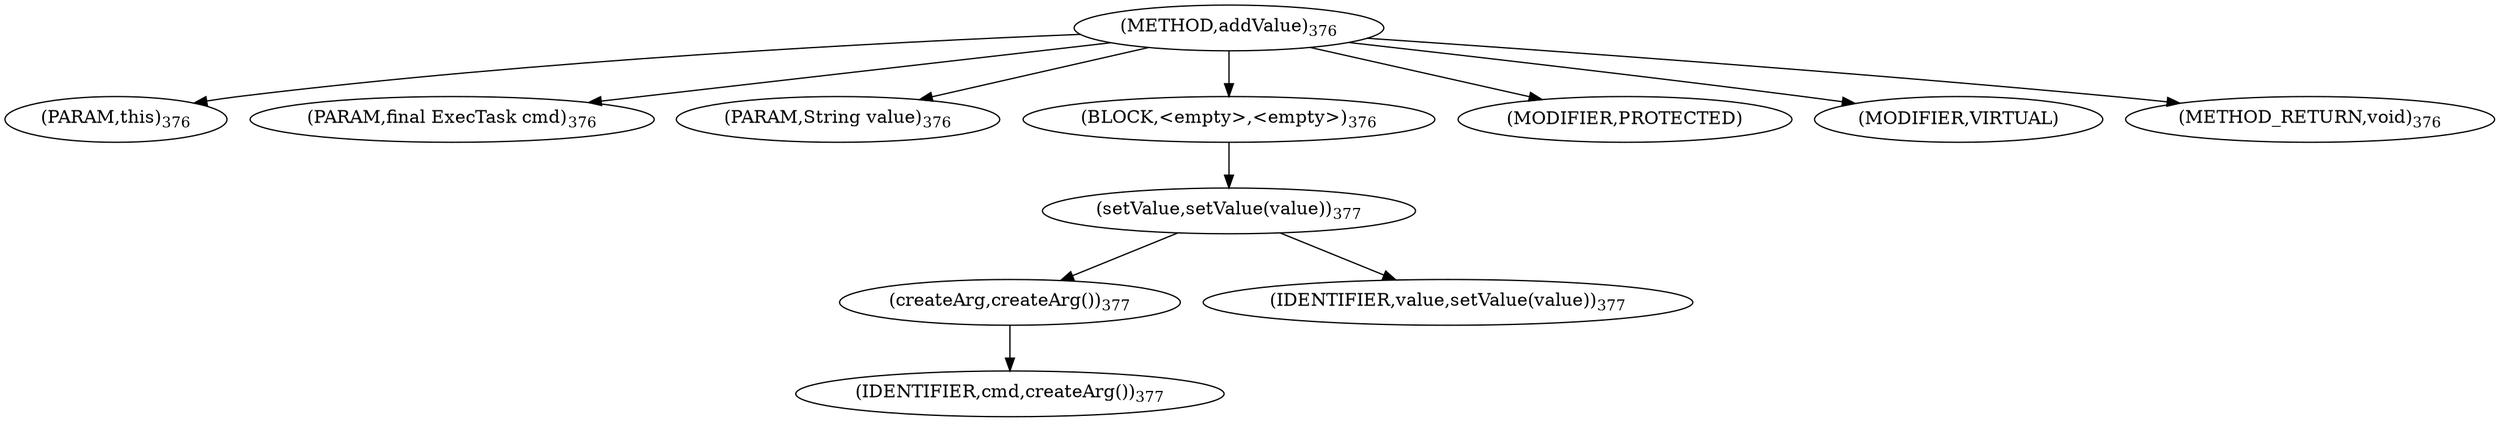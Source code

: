 digraph "addValue" {  
"591" [label = <(METHOD,addValue)<SUB>376</SUB>> ]
"592" [label = <(PARAM,this)<SUB>376</SUB>> ]
"593" [label = <(PARAM,final ExecTask cmd)<SUB>376</SUB>> ]
"594" [label = <(PARAM,String value)<SUB>376</SUB>> ]
"595" [label = <(BLOCK,&lt;empty&gt;,&lt;empty&gt;)<SUB>376</SUB>> ]
"596" [label = <(setValue,setValue(value))<SUB>377</SUB>> ]
"597" [label = <(createArg,createArg())<SUB>377</SUB>> ]
"598" [label = <(IDENTIFIER,cmd,createArg())<SUB>377</SUB>> ]
"599" [label = <(IDENTIFIER,value,setValue(value))<SUB>377</SUB>> ]
"600" [label = <(MODIFIER,PROTECTED)> ]
"601" [label = <(MODIFIER,VIRTUAL)> ]
"602" [label = <(METHOD_RETURN,void)<SUB>376</SUB>> ]
  "591" -> "592" 
  "591" -> "593" 
  "591" -> "594" 
  "591" -> "595" 
  "591" -> "600" 
  "591" -> "601" 
  "591" -> "602" 
  "595" -> "596" 
  "596" -> "597" 
  "596" -> "599" 
  "597" -> "598" 
}
